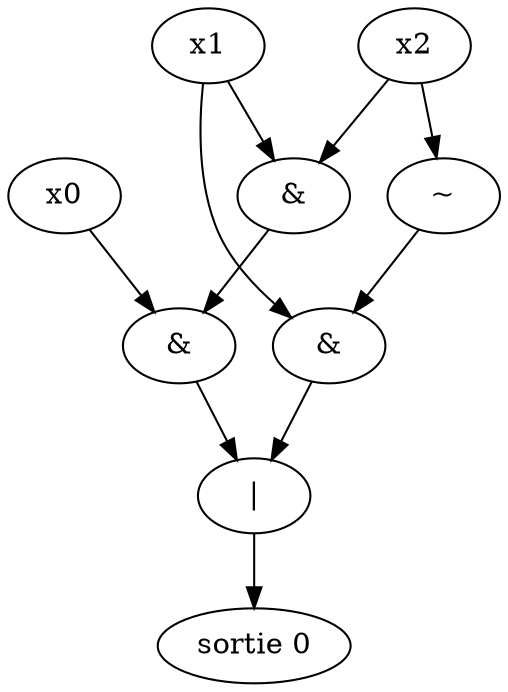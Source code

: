 digraph G { 
v0 [label="sortie 0"]; 
v1 [label="|"]; 
v2 [label="&"]; 
v3 [label="x0"]; 
v4 [label="&"]; 
v5 [label="x1"]; 
v6 [label="x2"]; 
v7 [label="&"]; 
v9 [label="~"]; 
v1 -> v0;
v2 -> v1;
v3 -> v2;
v4 -> v2;
v5 -> v4;
v5 -> v7 -> v1;
v6 -> v4;
v6 -> v9 -> v7;
}